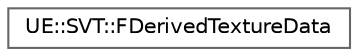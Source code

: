 digraph "Graphical Class Hierarchy"
{
 // INTERACTIVE_SVG=YES
 // LATEX_PDF_SIZE
  bgcolor="transparent";
  edge [fontname=Helvetica,fontsize=10,labelfontname=Helvetica,labelfontsize=10];
  node [fontname=Helvetica,fontsize=10,shape=box,height=0.2,width=0.4];
  rankdir="LR";
  Node0 [id="Node000000",label="UE::SVT::FDerivedTextureData",height=0.2,width=0.4,color="grey40", fillcolor="white", style="filled",URL="$d3/de3/structUE_1_1SVT_1_1FDerivedTextureData.html",tooltip=" "];
}
